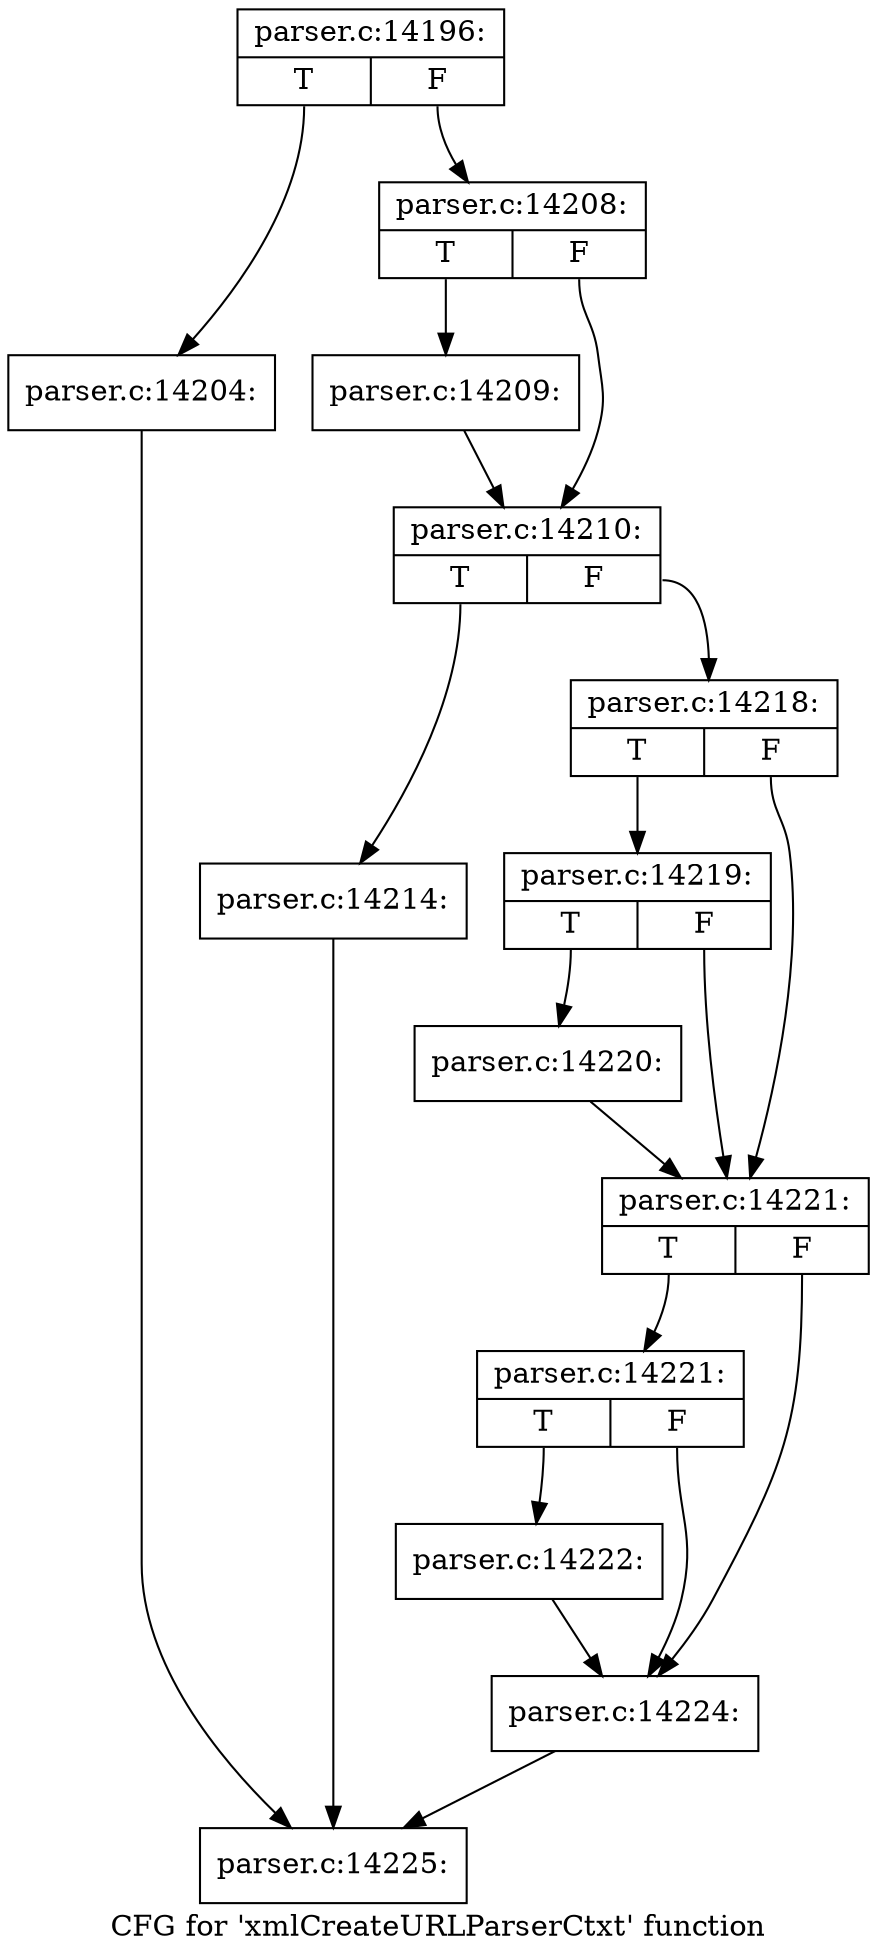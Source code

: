 digraph "CFG for 'xmlCreateURLParserCtxt' function" {
	label="CFG for 'xmlCreateURLParserCtxt' function";

	Node0x4452ca0 [shape=record,label="{parser.c:14196:|{<s0>T|<s1>F}}"];
	Node0x4452ca0:s0 -> Node0x4454870;
	Node0x4452ca0:s1 -> Node0x44548c0;
	Node0x4454870 [shape=record,label="{parser.c:14204:}"];
	Node0x4454870 -> Node0x4452b50;
	Node0x44548c0 [shape=record,label="{parser.c:14208:|{<s0>T|<s1>F}}"];
	Node0x44548c0:s0 -> Node0x4455140;
	Node0x44548c0:s1 -> Node0x4455190;
	Node0x4455140 [shape=record,label="{parser.c:14209:}"];
	Node0x4455140 -> Node0x4455190;
	Node0x4455190 [shape=record,label="{parser.c:14210:|{<s0>T|<s1>F}}"];
	Node0x4455190:s0 -> Node0x44561b0;
	Node0x4455190:s1 -> Node0x4456570;
	Node0x44561b0 [shape=record,label="{parser.c:14214:}"];
	Node0x44561b0 -> Node0x4452b50;
	Node0x4456570 [shape=record,label="{parser.c:14218:|{<s0>T|<s1>F}}"];
	Node0x4456570:s0 -> Node0x4456c00;
	Node0x4456570:s1 -> Node0x4456bb0;
	Node0x4456c00 [shape=record,label="{parser.c:14219:|{<s0>T|<s1>F}}"];
	Node0x4456c00:s0 -> Node0x4456b60;
	Node0x4456c00:s1 -> Node0x4456bb0;
	Node0x4456b60 [shape=record,label="{parser.c:14220:}"];
	Node0x4456b60 -> Node0x4456bb0;
	Node0x4456bb0 [shape=record,label="{parser.c:14221:|{<s0>T|<s1>F}}"];
	Node0x4456bb0:s0 -> Node0x44575a0;
	Node0x4456bb0:s1 -> Node0x4457550;
	Node0x44575a0 [shape=record,label="{parser.c:14221:|{<s0>T|<s1>F}}"];
	Node0x44575a0:s0 -> Node0x4457500;
	Node0x44575a0:s1 -> Node0x4457550;
	Node0x4457500 [shape=record,label="{parser.c:14222:}"];
	Node0x4457500 -> Node0x4457550;
	Node0x4457550 [shape=record,label="{parser.c:14224:}"];
	Node0x4457550 -> Node0x4452b50;
	Node0x4452b50 [shape=record,label="{parser.c:14225:}"];
}
